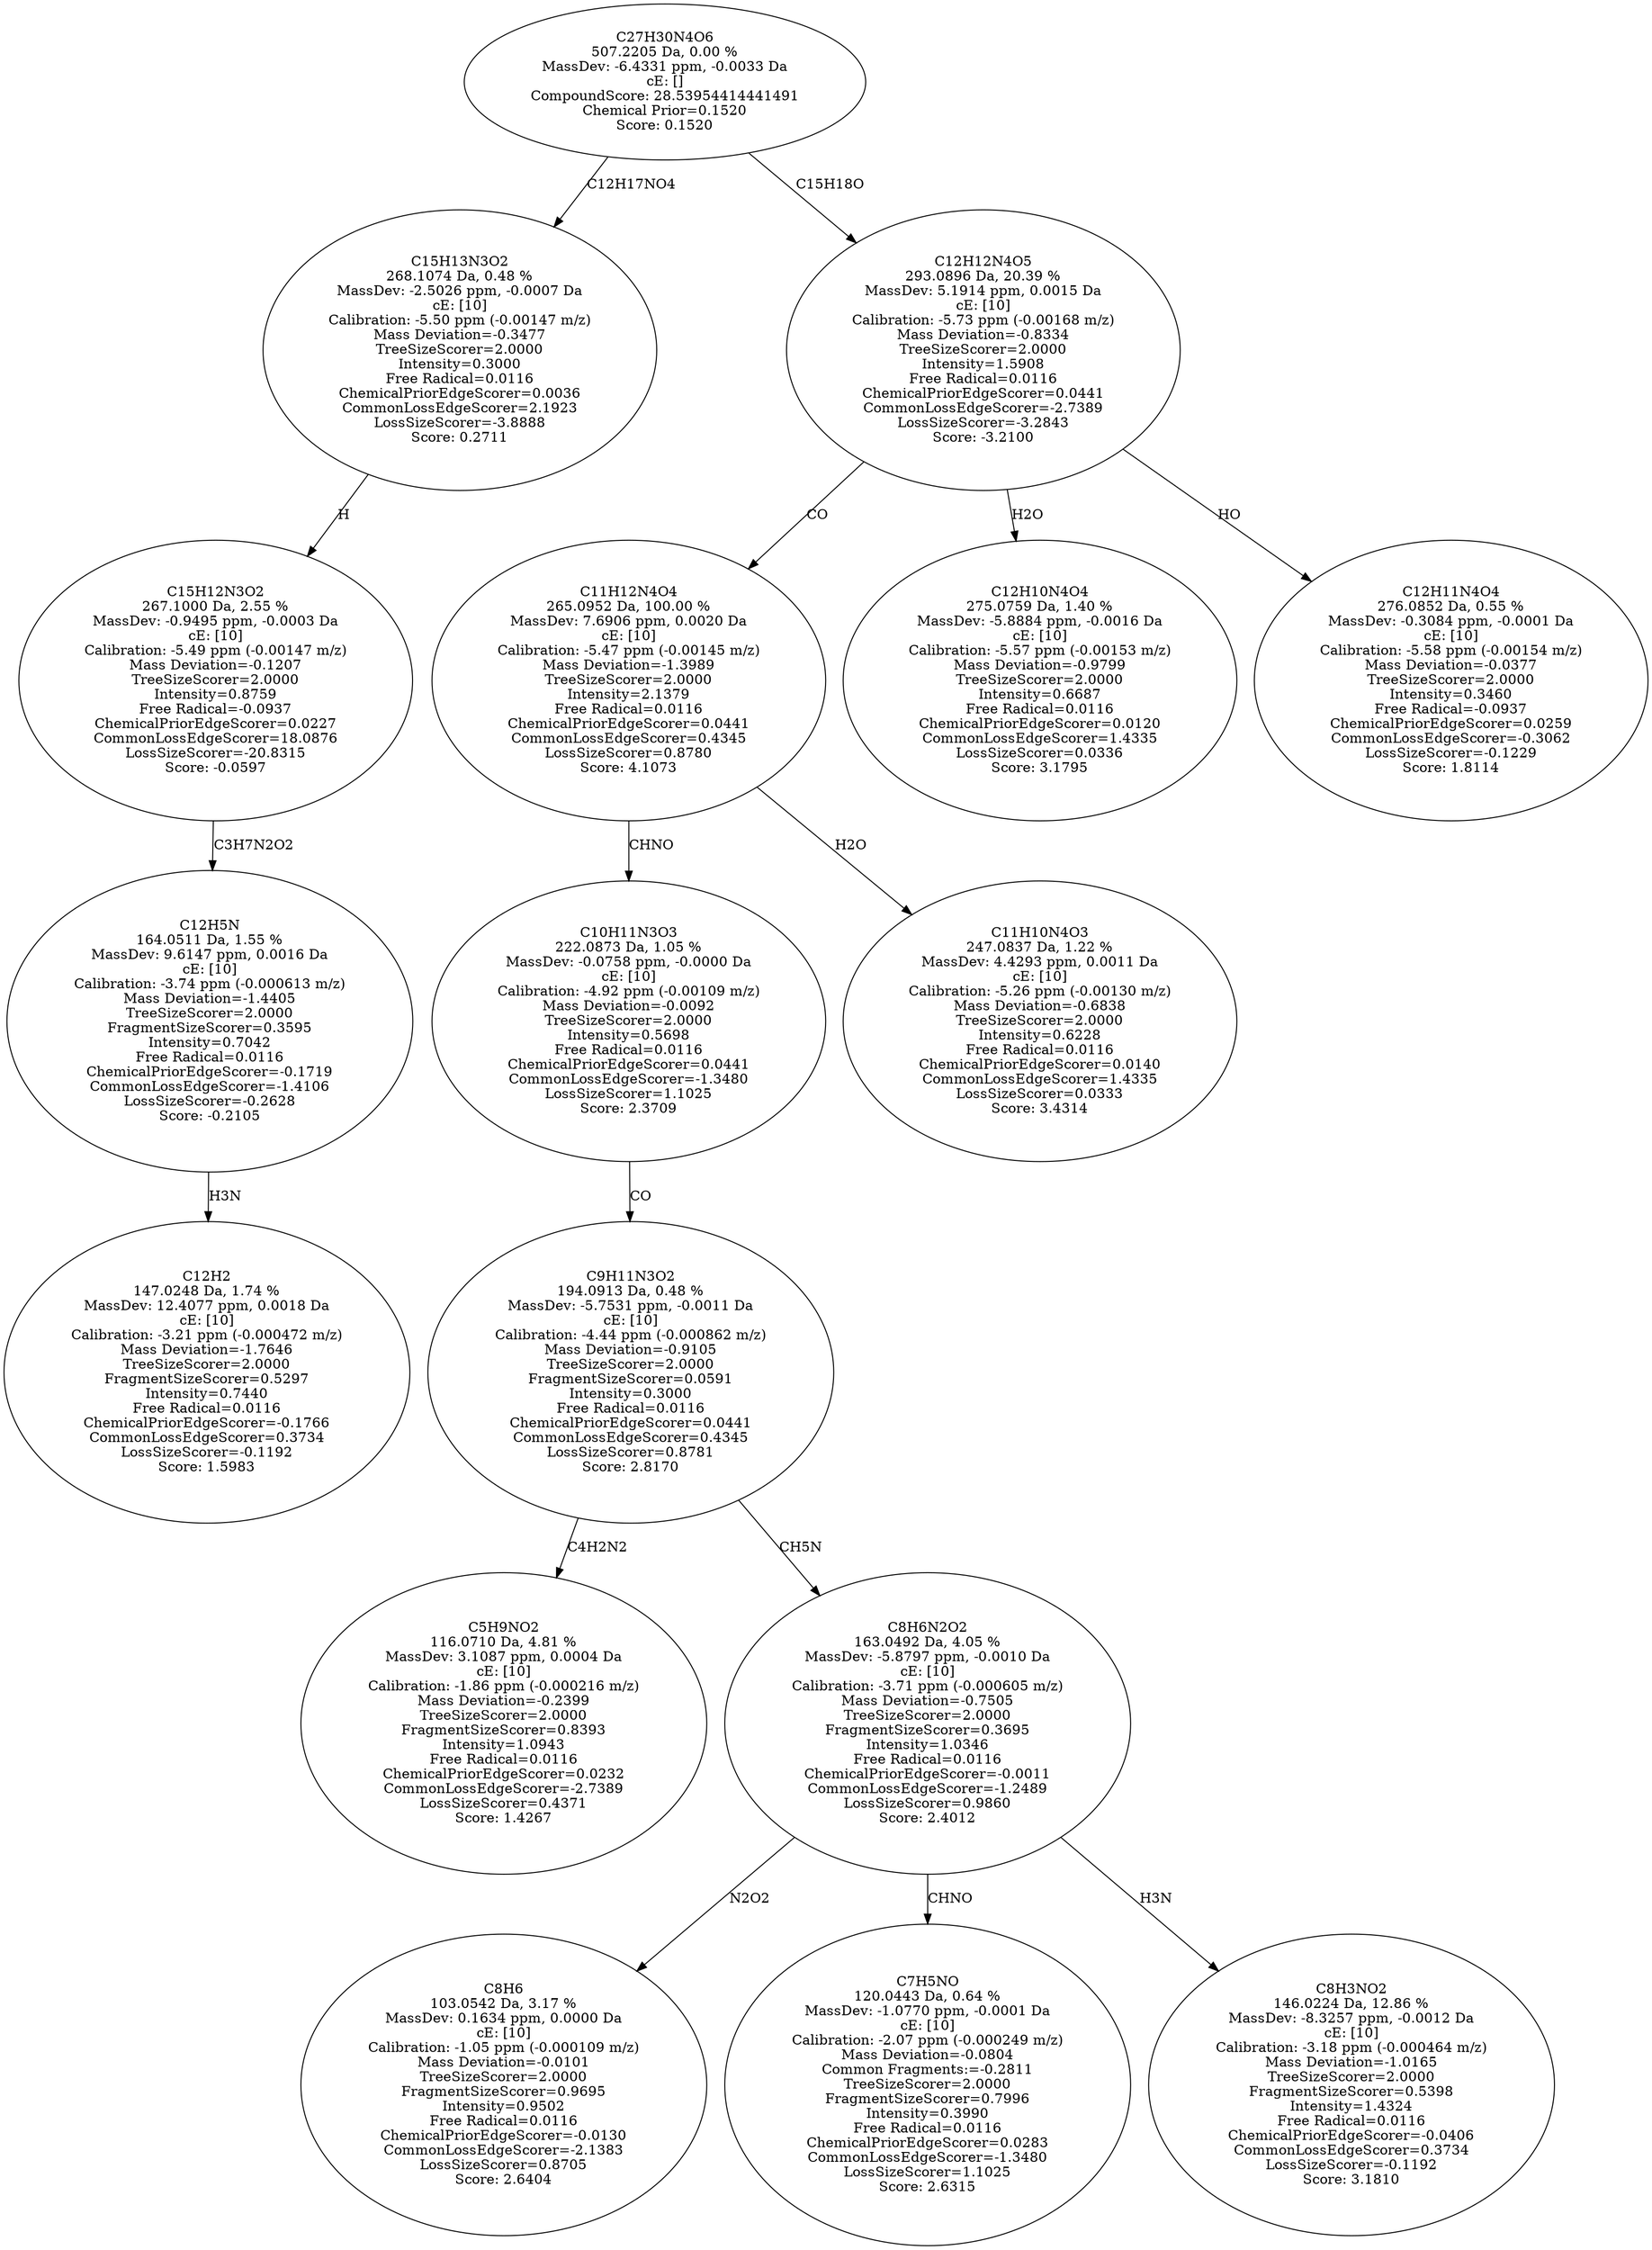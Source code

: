 strict digraph {
v1 [label="C12H2\n147.0248 Da, 1.74 %\nMassDev: 12.4077 ppm, 0.0018 Da\ncE: [10]\nCalibration: -3.21 ppm (-0.000472 m/z)\nMass Deviation=-1.7646\nTreeSizeScorer=2.0000\nFragmentSizeScorer=0.5297\nIntensity=0.7440\nFree Radical=0.0116\nChemicalPriorEdgeScorer=-0.1766\nCommonLossEdgeScorer=0.3734\nLossSizeScorer=-0.1192\nScore: 1.5983"];
v2 [label="C12H5N\n164.0511 Da, 1.55 %\nMassDev: 9.6147 ppm, 0.0016 Da\ncE: [10]\nCalibration: -3.74 ppm (-0.000613 m/z)\nMass Deviation=-1.4405\nTreeSizeScorer=2.0000\nFragmentSizeScorer=0.3595\nIntensity=0.7042\nFree Radical=0.0116\nChemicalPriorEdgeScorer=-0.1719\nCommonLossEdgeScorer=-1.4106\nLossSizeScorer=-0.2628\nScore: -0.2105"];
v3 [label="C15H12N3O2\n267.1000 Da, 2.55 %\nMassDev: -0.9495 ppm, -0.0003 Da\ncE: [10]\nCalibration: -5.49 ppm (-0.00147 m/z)\nMass Deviation=-0.1207\nTreeSizeScorer=2.0000\nIntensity=0.8759\nFree Radical=-0.0937\nChemicalPriorEdgeScorer=0.0227\nCommonLossEdgeScorer=18.0876\nLossSizeScorer=-20.8315\nScore: -0.0597"];
v4 [label="C15H13N3O2\n268.1074 Da, 0.48 %\nMassDev: -2.5026 ppm, -0.0007 Da\ncE: [10]\nCalibration: -5.50 ppm (-0.00147 m/z)\nMass Deviation=-0.3477\nTreeSizeScorer=2.0000\nIntensity=0.3000\nFree Radical=0.0116\nChemicalPriorEdgeScorer=0.0036\nCommonLossEdgeScorer=2.1923\nLossSizeScorer=-3.8888\nScore: 0.2711"];
v5 [label="C5H9NO2\n116.0710 Da, 4.81 %\nMassDev: 3.1087 ppm, 0.0004 Da\ncE: [10]\nCalibration: -1.86 ppm (-0.000216 m/z)\nMass Deviation=-0.2399\nTreeSizeScorer=2.0000\nFragmentSizeScorer=0.8393\nIntensity=1.0943\nFree Radical=0.0116\nChemicalPriorEdgeScorer=0.0232\nCommonLossEdgeScorer=-2.7389\nLossSizeScorer=0.4371\nScore: 1.4267"];
v6 [label="C8H6\n103.0542 Da, 3.17 %\nMassDev: 0.1634 ppm, 0.0000 Da\ncE: [10]\nCalibration: -1.05 ppm (-0.000109 m/z)\nMass Deviation=-0.0101\nTreeSizeScorer=2.0000\nFragmentSizeScorer=0.9695\nIntensity=0.9502\nFree Radical=0.0116\nChemicalPriorEdgeScorer=-0.0130\nCommonLossEdgeScorer=-2.1383\nLossSizeScorer=0.8705\nScore: 2.6404"];
v7 [label="C7H5NO\n120.0443 Da, 0.64 %\nMassDev: -1.0770 ppm, -0.0001 Da\ncE: [10]\nCalibration: -2.07 ppm (-0.000249 m/z)\nMass Deviation=-0.0804\nCommon Fragments:=-0.2811\nTreeSizeScorer=2.0000\nFragmentSizeScorer=0.7996\nIntensity=0.3990\nFree Radical=0.0116\nChemicalPriorEdgeScorer=0.0283\nCommonLossEdgeScorer=-1.3480\nLossSizeScorer=1.1025\nScore: 2.6315"];
v8 [label="C8H3NO2\n146.0224 Da, 12.86 %\nMassDev: -8.3257 ppm, -0.0012 Da\ncE: [10]\nCalibration: -3.18 ppm (-0.000464 m/z)\nMass Deviation=-1.0165\nTreeSizeScorer=2.0000\nFragmentSizeScorer=0.5398\nIntensity=1.4324\nFree Radical=0.0116\nChemicalPriorEdgeScorer=-0.0406\nCommonLossEdgeScorer=0.3734\nLossSizeScorer=-0.1192\nScore: 3.1810"];
v9 [label="C8H6N2O2\n163.0492 Da, 4.05 %\nMassDev: -5.8797 ppm, -0.0010 Da\ncE: [10]\nCalibration: -3.71 ppm (-0.000605 m/z)\nMass Deviation=-0.7505\nTreeSizeScorer=2.0000\nFragmentSizeScorer=0.3695\nIntensity=1.0346\nFree Radical=0.0116\nChemicalPriorEdgeScorer=-0.0011\nCommonLossEdgeScorer=-1.2489\nLossSizeScorer=0.9860\nScore: 2.4012"];
v10 [label="C9H11N3O2\n194.0913 Da, 0.48 %\nMassDev: -5.7531 ppm, -0.0011 Da\ncE: [10]\nCalibration: -4.44 ppm (-0.000862 m/z)\nMass Deviation=-0.9105\nTreeSizeScorer=2.0000\nFragmentSizeScorer=0.0591\nIntensity=0.3000\nFree Radical=0.0116\nChemicalPriorEdgeScorer=0.0441\nCommonLossEdgeScorer=0.4345\nLossSizeScorer=0.8781\nScore: 2.8170"];
v11 [label="C10H11N3O3\n222.0873 Da, 1.05 %\nMassDev: -0.0758 ppm, -0.0000 Da\ncE: [10]\nCalibration: -4.92 ppm (-0.00109 m/z)\nMass Deviation=-0.0092\nTreeSizeScorer=2.0000\nIntensity=0.5698\nFree Radical=0.0116\nChemicalPriorEdgeScorer=0.0441\nCommonLossEdgeScorer=-1.3480\nLossSizeScorer=1.1025\nScore: 2.3709"];
v12 [label="C11H10N4O3\n247.0837 Da, 1.22 %\nMassDev: 4.4293 ppm, 0.0011 Da\ncE: [10]\nCalibration: -5.26 ppm (-0.00130 m/z)\nMass Deviation=-0.6838\nTreeSizeScorer=2.0000\nIntensity=0.6228\nFree Radical=0.0116\nChemicalPriorEdgeScorer=0.0140\nCommonLossEdgeScorer=1.4335\nLossSizeScorer=0.0333\nScore: 3.4314"];
v13 [label="C11H12N4O4\n265.0952 Da, 100.00 %\nMassDev: 7.6906 ppm, 0.0020 Da\ncE: [10]\nCalibration: -5.47 ppm (-0.00145 m/z)\nMass Deviation=-1.3989\nTreeSizeScorer=2.0000\nIntensity=2.1379\nFree Radical=0.0116\nChemicalPriorEdgeScorer=0.0441\nCommonLossEdgeScorer=0.4345\nLossSizeScorer=0.8780\nScore: 4.1073"];
v14 [label="C12H10N4O4\n275.0759 Da, 1.40 %\nMassDev: -5.8884 ppm, -0.0016 Da\ncE: [10]\nCalibration: -5.57 ppm (-0.00153 m/z)\nMass Deviation=-0.9799\nTreeSizeScorer=2.0000\nIntensity=0.6687\nFree Radical=0.0116\nChemicalPriorEdgeScorer=0.0120\nCommonLossEdgeScorer=1.4335\nLossSizeScorer=0.0336\nScore: 3.1795"];
v15 [label="C12H11N4O4\n276.0852 Da, 0.55 %\nMassDev: -0.3084 ppm, -0.0001 Da\ncE: [10]\nCalibration: -5.58 ppm (-0.00154 m/z)\nMass Deviation=-0.0377\nTreeSizeScorer=2.0000\nIntensity=0.3460\nFree Radical=-0.0937\nChemicalPriorEdgeScorer=0.0259\nCommonLossEdgeScorer=-0.3062\nLossSizeScorer=-0.1229\nScore: 1.8114"];
v16 [label="C12H12N4O5\n293.0896 Da, 20.39 %\nMassDev: 5.1914 ppm, 0.0015 Da\ncE: [10]\nCalibration: -5.73 ppm (-0.00168 m/z)\nMass Deviation=-0.8334\nTreeSizeScorer=2.0000\nIntensity=1.5908\nFree Radical=0.0116\nChemicalPriorEdgeScorer=0.0441\nCommonLossEdgeScorer=-2.7389\nLossSizeScorer=-3.2843\nScore: -3.2100"];
v17 [label="C27H30N4O6\n507.2205 Da, 0.00 %\nMassDev: -6.4331 ppm, -0.0033 Da\ncE: []\nCompoundScore: 28.53954414441491\nChemical Prior=0.1520\nScore: 0.1520"];
v2 -> v1 [label="H3N"];
v3 -> v2 [label="C3H7N2O2"];
v4 -> v3 [label="H"];
v17 -> v4 [label="C12H17NO4"];
v10 -> v5 [label="C4H2N2"];
v9 -> v6 [label="N2O2"];
v9 -> v7 [label="CHNO"];
v9 -> v8 [label="H3N"];
v10 -> v9 [label="CH5N"];
v11 -> v10 [label="CO"];
v13 -> v11 [label="CHNO"];
v13 -> v12 [label="H2O"];
v16 -> v13 [label="CO"];
v16 -> v14 [label="H2O"];
v16 -> v15 [label="HO"];
v17 -> v16 [label="C15H18O"];
}